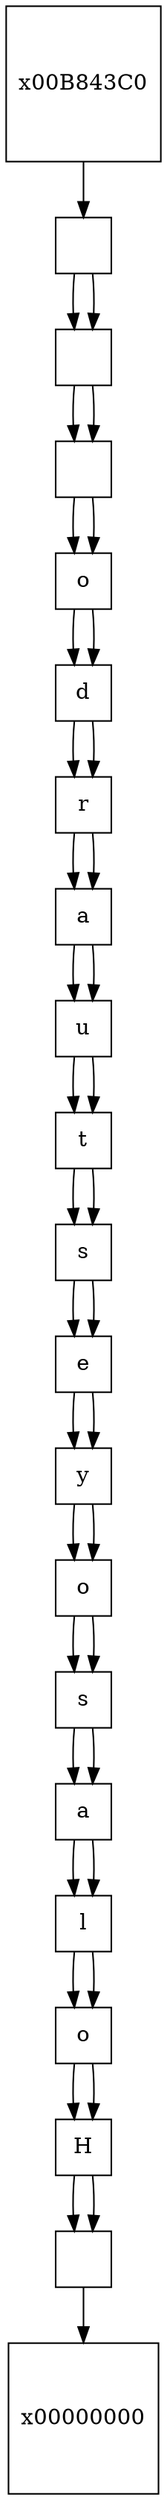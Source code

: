 digraph{
node[shape = square];
x00B84340[label ="
"];
x00B84340 ->x00000000;
x00B83DC0 ->x00B84340;
x00B83DC0[label ="H"];
x00B83DC0 ->x00B84340;
x00B83D40 ->x00B83DC0;
x00B83D40[label ="o"];
x00B83D40 ->x00B83DC0;
x00B844C0 ->x00B83D40;
x00B844C0[label ="l"];
x00B844C0 ->x00B83D40;
x00B840C0 ->x00B844C0;
x00B840C0[label ="a"];
x00B840C0 ->x00B844C0;
x00B83FC0 ->x00B840C0;
x00B83FC0[label ="s"];
x00B83FC0 ->x00B840C0;
x00B84100 ->x00B83FC0;
x00B84100[label ="o"];
x00B84100 ->x00B83FC0;
x00B84140 ->x00B84100;
x00B84140[label ="y"];
x00B84140 ->x00B84100;
x00B83D80 ->x00B84140;
x00B83D80[label ="e"];
x00B83D80 ->x00B84140;
x00B841C0 ->x00B83D80;
x00B841C0[label ="s"];
x00B841C0 ->x00B83D80;
x00B84200 ->x00B841C0;
x00B84200[label ="t"];
x00B84200 ->x00B841C0;
x00B84280 ->x00B84200;
x00B84280[label ="u"];
x00B84280 ->x00B84200;
x00B84180 ->x00B84280;
x00B84180[label ="a"];
x00B84180 ->x00B84280;
x00B84380 ->x00B84180;
x00B84380[label ="r"];
x00B84380 ->x00B84180;
x00B84240 ->x00B84380;
x00B84240[label ="d"];
x00B84240 ->x00B84380;
x00B842C0 ->x00B84240;
x00B842C0[label ="o"];
x00B842C0 ->x00B84240;
x00B84040 ->x00B842C0;
x00B84040[label ="
"];
x00B84040 ->x00B842C0;
x00B83E00 ->x00B84040;
x00B83E00[label ="
"];
x00B83E00 ->x00B84040;
x00B83EC0 ->x00B83E00;
x00B83EC0[label ="
"];
x00B83EC0 ->x00B83E00;
x00B843C0 ->x00B83EC0;
}
